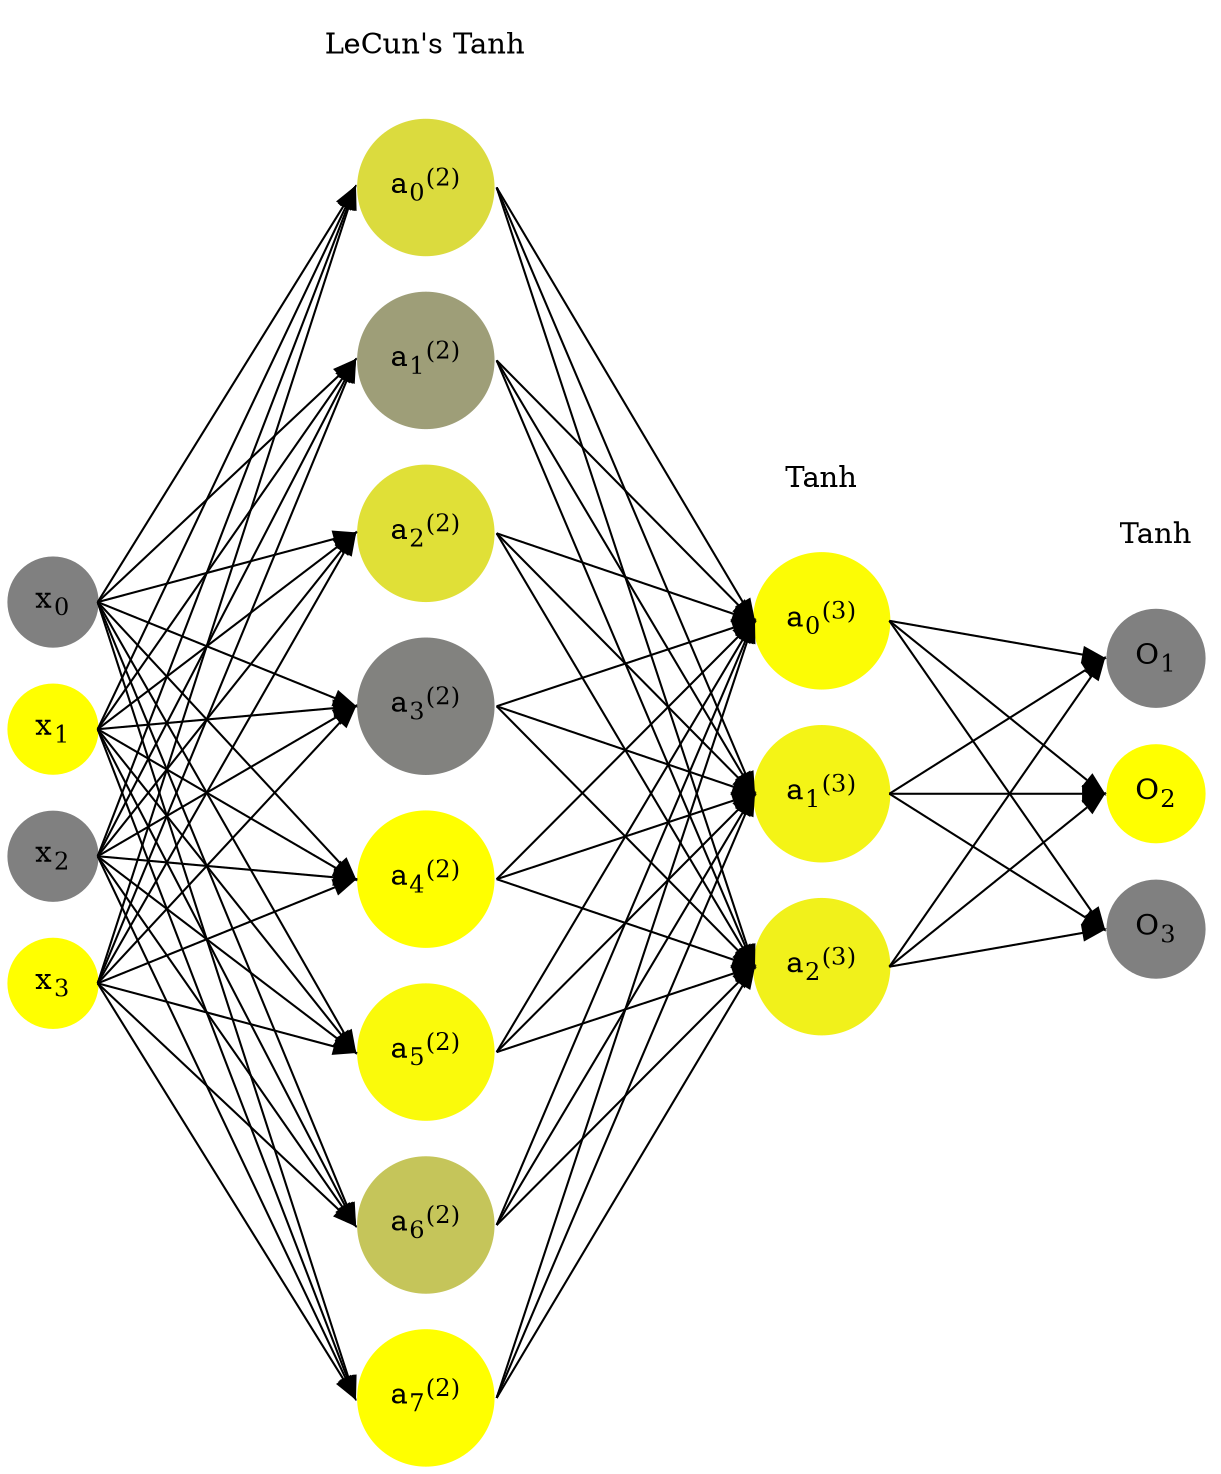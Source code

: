 digraph G {
	rankdir = LR;
	splines=false;
	edge[style=invis];
	ranksep= 1.4;
	{
	node [shape=circle, color="0.1667, 0.0, 0.5", style=filled, fillcolor="0.1667, 0.0, 0.5"];
	x0 [label=<x<sub>0</sub>>];
	}
	{
	node [shape=circle, color="0.1667, 1.0, 1.0", style=filled, fillcolor="0.1667, 1.0, 1.0"];
	x1 [label=<x<sub>1</sub>>];
	}
	{
	node [shape=circle, color="0.1667, 0.0, 0.5", style=filled, fillcolor="0.1667, 0.0, 0.5"];
	x2 [label=<x<sub>2</sub>>];
	}
	{
	node [shape=circle, color="0.1667, 1.0, 1.0", style=filled, fillcolor="0.1667, 1.0, 1.0"];
	x3 [label=<x<sub>3</sub>>];
	}
	{
	node [shape=circle, color="0.1667, 0.716281, 0.858141", style=filled, fillcolor="0.1667, 0.716281, 0.858141"];
	a02 [label=<a<sub>0</sub><sup>(2)</sup>>];
	}
	{
	node [shape=circle, color="0.1667, 0.237316, 0.618658", style=filled, fillcolor="0.1667, 0.237316, 0.618658"];
	a12 [label=<a<sub>1</sub><sup>(2)</sup>>];
	}
	{
	node [shape=circle, color="0.1667, 0.753418, 0.876709", style=filled, fillcolor="0.1667, 0.753418, 0.876709"];
	a22 [label=<a<sub>2</sub><sup>(2)</sup>>];
	}
	{
	node [shape=circle, color="0.1667, 0.015875, 0.507937", style=filled, fillcolor="0.1667, 0.015875, 0.507937"];
	a32 [label=<a<sub>3</sub><sup>(2)</sup>>];
	}
	{
	node [shape=circle, color="0.1667, 1.519142, 1.259571", style=filled, fillcolor="0.1667, 1.519142, 1.259571"];
	a42 [label=<a<sub>4</sub><sup>(2)</sup>>];
	}
	{
	node [shape=circle, color="0.1667, 0.955207, 0.977603", style=filled, fillcolor="0.1667, 0.955207, 0.977603"];
	a52 [label=<a<sub>5</sub><sup>(2)</sup>>];
	}
	{
	node [shape=circle, color="0.1667, 0.539542, 0.769771", style=filled, fillcolor="0.1667, 0.539542, 0.769771"];
	a62 [label=<a<sub>6</sub><sup>(2)</sup>>];
	}
	{
	node [shape=circle, color="0.1667, 1.146987, 1.073494", style=filled, fillcolor="0.1667, 1.146987, 1.073494"];
	a72 [label=<a<sub>7</sub><sup>(2)</sup>>];
	}
	{
	node [shape=circle, color="0.1667, 0.976460, 0.988230", style=filled, fillcolor="0.1667, 0.976460, 0.988230"];
	a03 [label=<a<sub>0</sub><sup>(3)</sup>>];
	}
	{
	node [shape=circle, color="0.1667, 0.909435, 0.954718", style=filled, fillcolor="0.1667, 0.909435, 0.954718"];
	a13 [label=<a<sub>1</sub><sup>(3)</sup>>];
	}
	{
	node [shape=circle, color="0.1667, 0.887798, 0.943899", style=filled, fillcolor="0.1667, 0.887798, 0.943899"];
	a23 [label=<a<sub>2</sub><sup>(3)</sup>>];
	}
	{
	node [shape=circle, color="0.1667, 0.0, 0.5", style=filled, fillcolor="0.1667, 0.0, 0.5"];
	O1 [label=<O<sub>1</sub>>];
	}
	{
	node [shape=circle, color="0.1667, 1.0, 1.0", style=filled, fillcolor="0.1667, 1.0, 1.0"];
	O2 [label=<O<sub>2</sub>>];
	}
	{
	node [shape=circle, color="0.1667, 0.0, 0.5", style=filled, fillcolor="0.1667, 0.0, 0.5"];
	O3 [label=<O<sub>3</sub>>];
	}
	{
	rank=same;
	x0->x1->x2->x3;
	}
	{
	rank=same;
	a02->a12->a22->a32->a42->a52->a62->a72;
	}
	{
	rank=same;
	a03->a13->a23;
	}
	{
	rank=same;
	O1->O2->O3;
	}
	l1 [shape=plaintext,label="LeCun's Tanh"];
	l1->a02;
	{rank=same; l1;a02};
	l2 [shape=plaintext,label="Tanh"];
	l2->a03;
	{rank=same; l2;a03};
	l3 [shape=plaintext,label="Tanh"];
	l3->O1;
	{rank=same; l3;O1};
edge[style=solid, tailport=e, headport=w];
	{x0;x1;x2;x3} -> {a02;a12;a22;a32;a42;a52;a62;a72};
	{a02;a12;a22;a32;a42;a52;a62;a72} -> {a03;a13;a23};
	{a03;a13;a23} -> {O1,O2,O3};
}